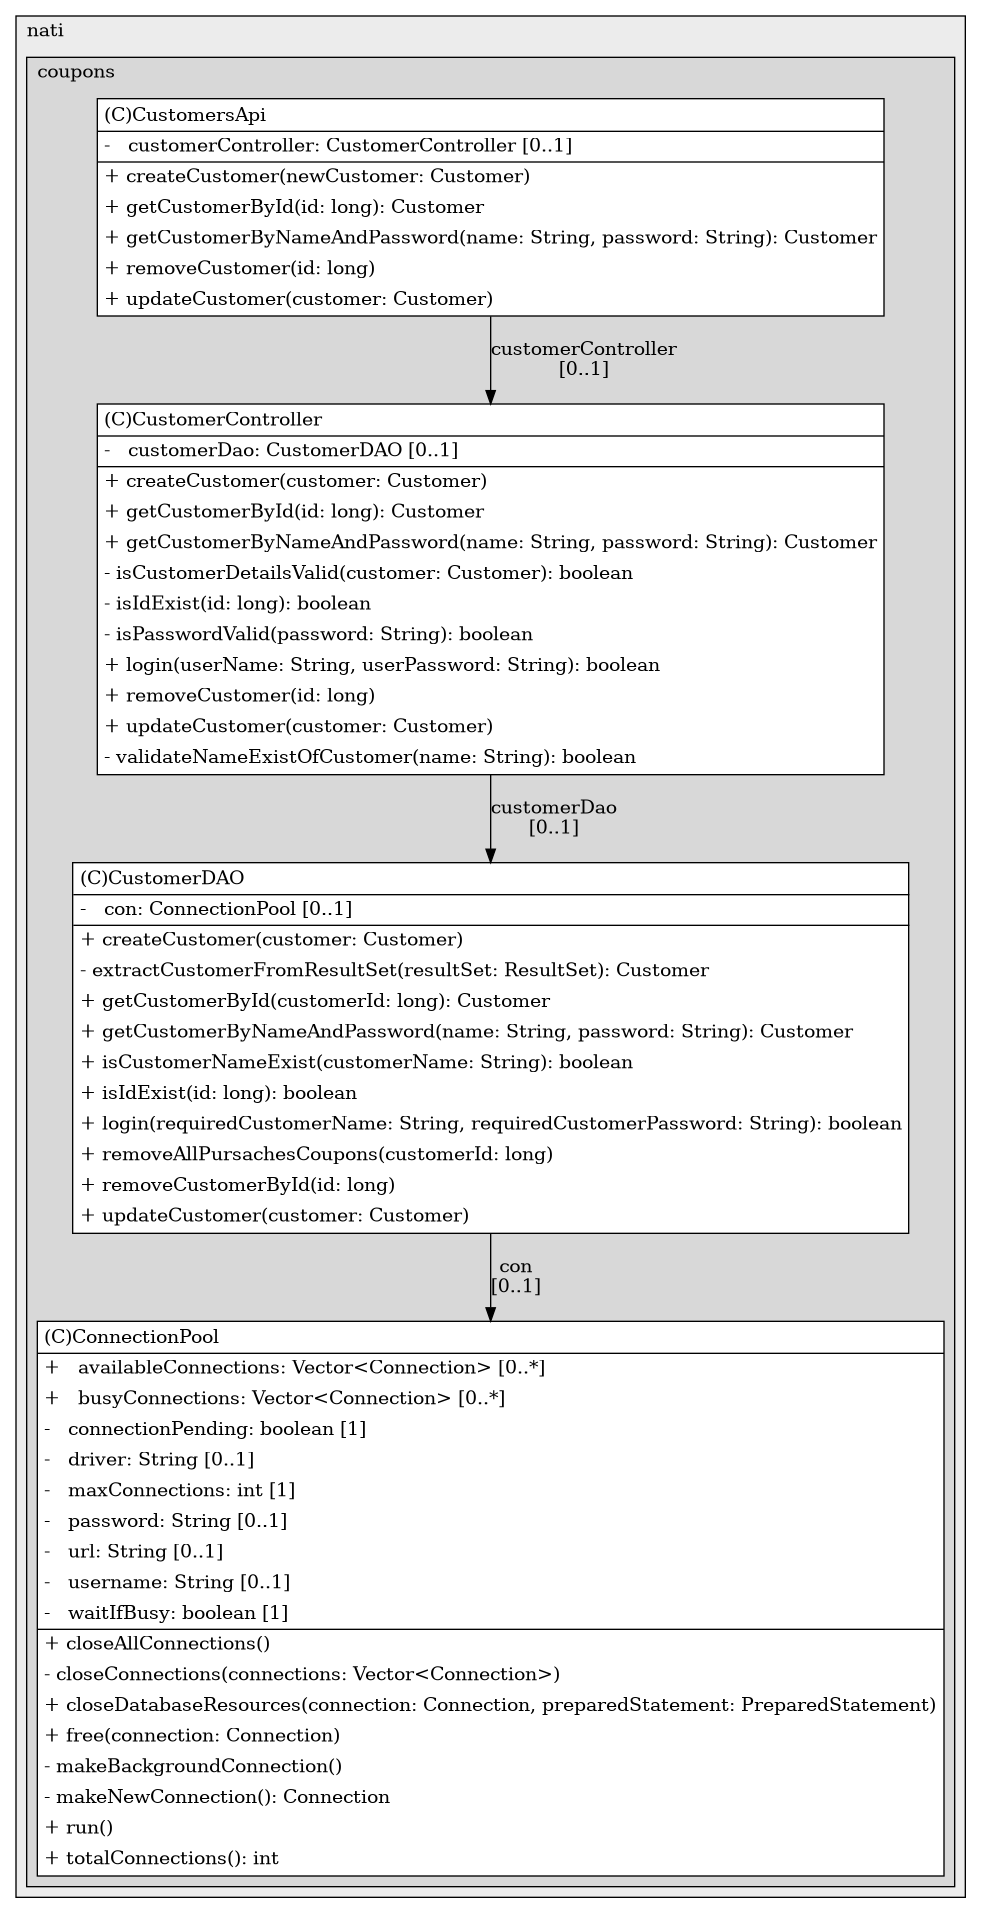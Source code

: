 @startuml

/' diagram meta data start
config=StructureConfiguration;
{
  "projectClassification": {
    "searchMode": "OpenProject", // OpenProject, AllProjects
    "includedProjects": "",
    "pathEndKeywords": "*.impl",
    "isClientPath": "",
    "isClientName": "",
    "isTestPath": "",
    "isTestName": "",
    "isMappingPath": "",
    "isMappingName": "",
    "isDataAccessPath": "",
    "isDataAccessName": "",
    "isDataStructurePath": "",
    "isDataStructureName": "",
    "isInterfaceStructuresPath": "",
    "isInterfaceStructuresName": "",
    "isEntryPointPath": "",
    "isEntryPointName": ""
  },
  "graphRestriction": {
    "classPackageExcludeFilter": "",
    "classPackageIncludeFilter": "",
    "classNameExcludeFilter": "",
    "classNameIncludeFilter": "",
    "methodNameExcludeFilter": "",
    "methodNameIncludeFilter": "",
    "removeByInheritance": "", // inheritance/annotation based filtering is done in a second step
    "removeByAnnotation": "",
    "removeByClassPackage": "", // cleanup the graph after inheritance/annotation based filtering is done
    "removeByClassName": "",
    "cutMappings": false,
    "cutEnum": true,
    "cutTests": true,
    "cutClient": true,
    "cutDataAccess": false,
    "cutInterfaceStructures": false,
    "cutDataStructures": false,
    "cutGetterAndSetter": true,
    "cutConstructors": true
  },
  "graphTraversal": {
    "forwardDepth": 6,
    "backwardDepth": 6,
    "classPackageExcludeFilter": "",
    "classPackageIncludeFilter": "",
    "classNameExcludeFilter": "",
    "classNameIncludeFilter": "",
    "methodNameExcludeFilter": "",
    "methodNameIncludeFilter": "",
    "hideMappings": false,
    "hideDataStructures": false,
    "hidePrivateMethods": true,
    "hideInterfaceCalls": true, // indirection: implementation -> interface (is hidden) -> implementation
    "onlyShowApplicationEntryPoints": false // root node is included
  },
  "details": {
    "aggregation": "GroupByClass", // ByClass, GroupByClass, None
    "showClassGenericTypes": true,
    "showMethods": true,
    "showMethodParameterNames": true,
    "showMethodParameterTypes": true,
    "showMethodReturnType": true,
    "showPackageLevels": 2,
    "showDetailedClassStructure": true
  },
  "rootClass": "com.nati.coupons.api.CustomersApi"
}
diagram meta data end '/



digraph g {
    rankdir="TB"
    splines=polyline
    

'nodes 
subgraph cluster_3373928 { 
   	label=nati
	labeljust=l
	fillcolor="#ececec"
	style=filled
   
   subgraph cluster_501469319 { 
   	label=coupons
	labeljust=l
	fillcolor="#d8d8d8"
	style=filled
   
   ConnectionPool837948521[
	label=<<TABLE BORDER="1" CELLBORDER="0" CELLPADDING="4" CELLSPACING="0">
<TR><TD ALIGN="LEFT" >(C)ConnectionPool</TD></TR>
<HR/>
<TR><TD ALIGN="LEFT" >+   availableConnections: Vector&lt;Connection&gt; [0..*]</TD></TR>
<TR><TD ALIGN="LEFT" >+   busyConnections: Vector&lt;Connection&gt; [0..*]</TD></TR>
<TR><TD ALIGN="LEFT" >-   connectionPending: boolean [1]</TD></TR>
<TR><TD ALIGN="LEFT" >-   driver: String [0..1]</TD></TR>
<TR><TD ALIGN="LEFT" >-   maxConnections: int [1]</TD></TR>
<TR><TD ALIGN="LEFT" >-   password: String [0..1]</TD></TR>
<TR><TD ALIGN="LEFT" >-   url: String [0..1]</TD></TR>
<TR><TD ALIGN="LEFT" >-   username: String [0..1]</TD></TR>
<TR><TD ALIGN="LEFT" >-   waitIfBusy: boolean [1]</TD></TR>
<HR/>
<TR><TD ALIGN="LEFT" >+ closeAllConnections()</TD></TR>
<TR><TD ALIGN="LEFT" >- closeConnections(connections: Vector&lt;Connection&gt;)</TD></TR>
<TR><TD ALIGN="LEFT" >+ closeDatabaseResources(connection: Connection, preparedStatement: PreparedStatement)</TD></TR>
<TR><TD ALIGN="LEFT" >+ free(connection: Connection)</TD></TR>
<TR><TD ALIGN="LEFT" >- makeBackgroundConnection()</TD></TR>
<TR><TD ALIGN="LEFT" >- makeNewConnection(): Connection</TD></TR>
<TR><TD ALIGN="LEFT" >+ run()</TD></TR>
<TR><TD ALIGN="LEFT" >+ totalConnections(): int</TD></TR>
</TABLE>>
	style=filled
	margin=0
	shape=plaintext
	fillcolor="#FFFFFF"
];

CustomerController1113940164[
	label=<<TABLE BORDER="1" CELLBORDER="0" CELLPADDING="4" CELLSPACING="0">
<TR><TD ALIGN="LEFT" >(C)CustomerController</TD></TR>
<HR/>
<TR><TD ALIGN="LEFT" >-   customerDao: CustomerDAO [0..1]</TD></TR>
<HR/>
<TR><TD ALIGN="LEFT" >+ createCustomer(customer: Customer)</TD></TR>
<TR><TD ALIGN="LEFT" >+ getCustomerById(id: long): Customer</TD></TR>
<TR><TD ALIGN="LEFT" >+ getCustomerByNameAndPassword(name: String, password: String): Customer</TD></TR>
<TR><TD ALIGN="LEFT" >- isCustomerDetailsValid(customer: Customer): boolean</TD></TR>
<TR><TD ALIGN="LEFT" >- isIdExist(id: long): boolean</TD></TR>
<TR><TD ALIGN="LEFT" >- isPasswordValid(password: String): boolean</TD></TR>
<TR><TD ALIGN="LEFT" >+ login(userName: String, userPassword: String): boolean</TD></TR>
<TR><TD ALIGN="LEFT" >+ removeCustomer(id: long)</TD></TR>
<TR><TD ALIGN="LEFT" >+ updateCustomer(customer: Customer)</TD></TR>
<TR><TD ALIGN="LEFT" >- validateNameExistOfCustomer(name: String): boolean</TD></TR>
</TABLE>>
	style=filled
	margin=0
	shape=plaintext
	fillcolor="#FFFFFF"
];

CustomerDAO535161224[
	label=<<TABLE BORDER="1" CELLBORDER="0" CELLPADDING="4" CELLSPACING="0">
<TR><TD ALIGN="LEFT" >(C)CustomerDAO</TD></TR>
<HR/>
<TR><TD ALIGN="LEFT" >-   con: ConnectionPool [0..1]</TD></TR>
<HR/>
<TR><TD ALIGN="LEFT" >+ createCustomer(customer: Customer)</TD></TR>
<TR><TD ALIGN="LEFT" >- extractCustomerFromResultSet(resultSet: ResultSet): Customer</TD></TR>
<TR><TD ALIGN="LEFT" >+ getCustomerById(customerId: long): Customer</TD></TR>
<TR><TD ALIGN="LEFT" >+ getCustomerByNameAndPassword(name: String, password: String): Customer</TD></TR>
<TR><TD ALIGN="LEFT" >+ isCustomerNameExist(customerName: String): boolean</TD></TR>
<TR><TD ALIGN="LEFT" >+ isIdExist(id: long): boolean</TD></TR>
<TR><TD ALIGN="LEFT" >+ login(requiredCustomerName: String, requiredCustomerPassword: String): boolean</TD></TR>
<TR><TD ALIGN="LEFT" >+ removeAllPursachesCoupons(customerId: long)</TD></TR>
<TR><TD ALIGN="LEFT" >+ removeCustomerById(id: long)</TD></TR>
<TR><TD ALIGN="LEFT" >+ updateCustomer(customer: Customer)</TD></TR>
</TABLE>>
	style=filled
	margin=0
	shape=plaintext
	fillcolor="#FFFFFF"
];

CustomersApi535163648[
	label=<<TABLE BORDER="1" CELLBORDER="0" CELLPADDING="4" CELLSPACING="0">
<TR><TD ALIGN="LEFT" >(C)CustomersApi</TD></TR>
<HR/>
<TR><TD ALIGN="LEFT" >-   customerController: CustomerController [0..1]</TD></TR>
<HR/>
<TR><TD ALIGN="LEFT" >+ createCustomer(newCustomer: Customer)</TD></TR>
<TR><TD ALIGN="LEFT" >+ getCustomerById(id: long): Customer</TD></TR>
<TR><TD ALIGN="LEFT" >+ getCustomerByNameAndPassword(name: String, password: String): Customer</TD></TR>
<TR><TD ALIGN="LEFT" >+ removeCustomer(id: long)</TD></TR>
<TR><TD ALIGN="LEFT" >+ updateCustomer(customer: Customer)</TD></TR>
</TABLE>>
	style=filled
	margin=0
	shape=plaintext
	fillcolor="#FFFFFF"
];
} 
} 

'edges    
CustomerController1113940164 -> CustomerDAO535161224[label="customerDao
[0..1]"];
CustomerDAO535161224 -> ConnectionPool837948521[label="con
[0..1]"];
CustomersApi535163648 -> CustomerController1113940164[label="customerController
[0..1]"];
    
}
@enduml